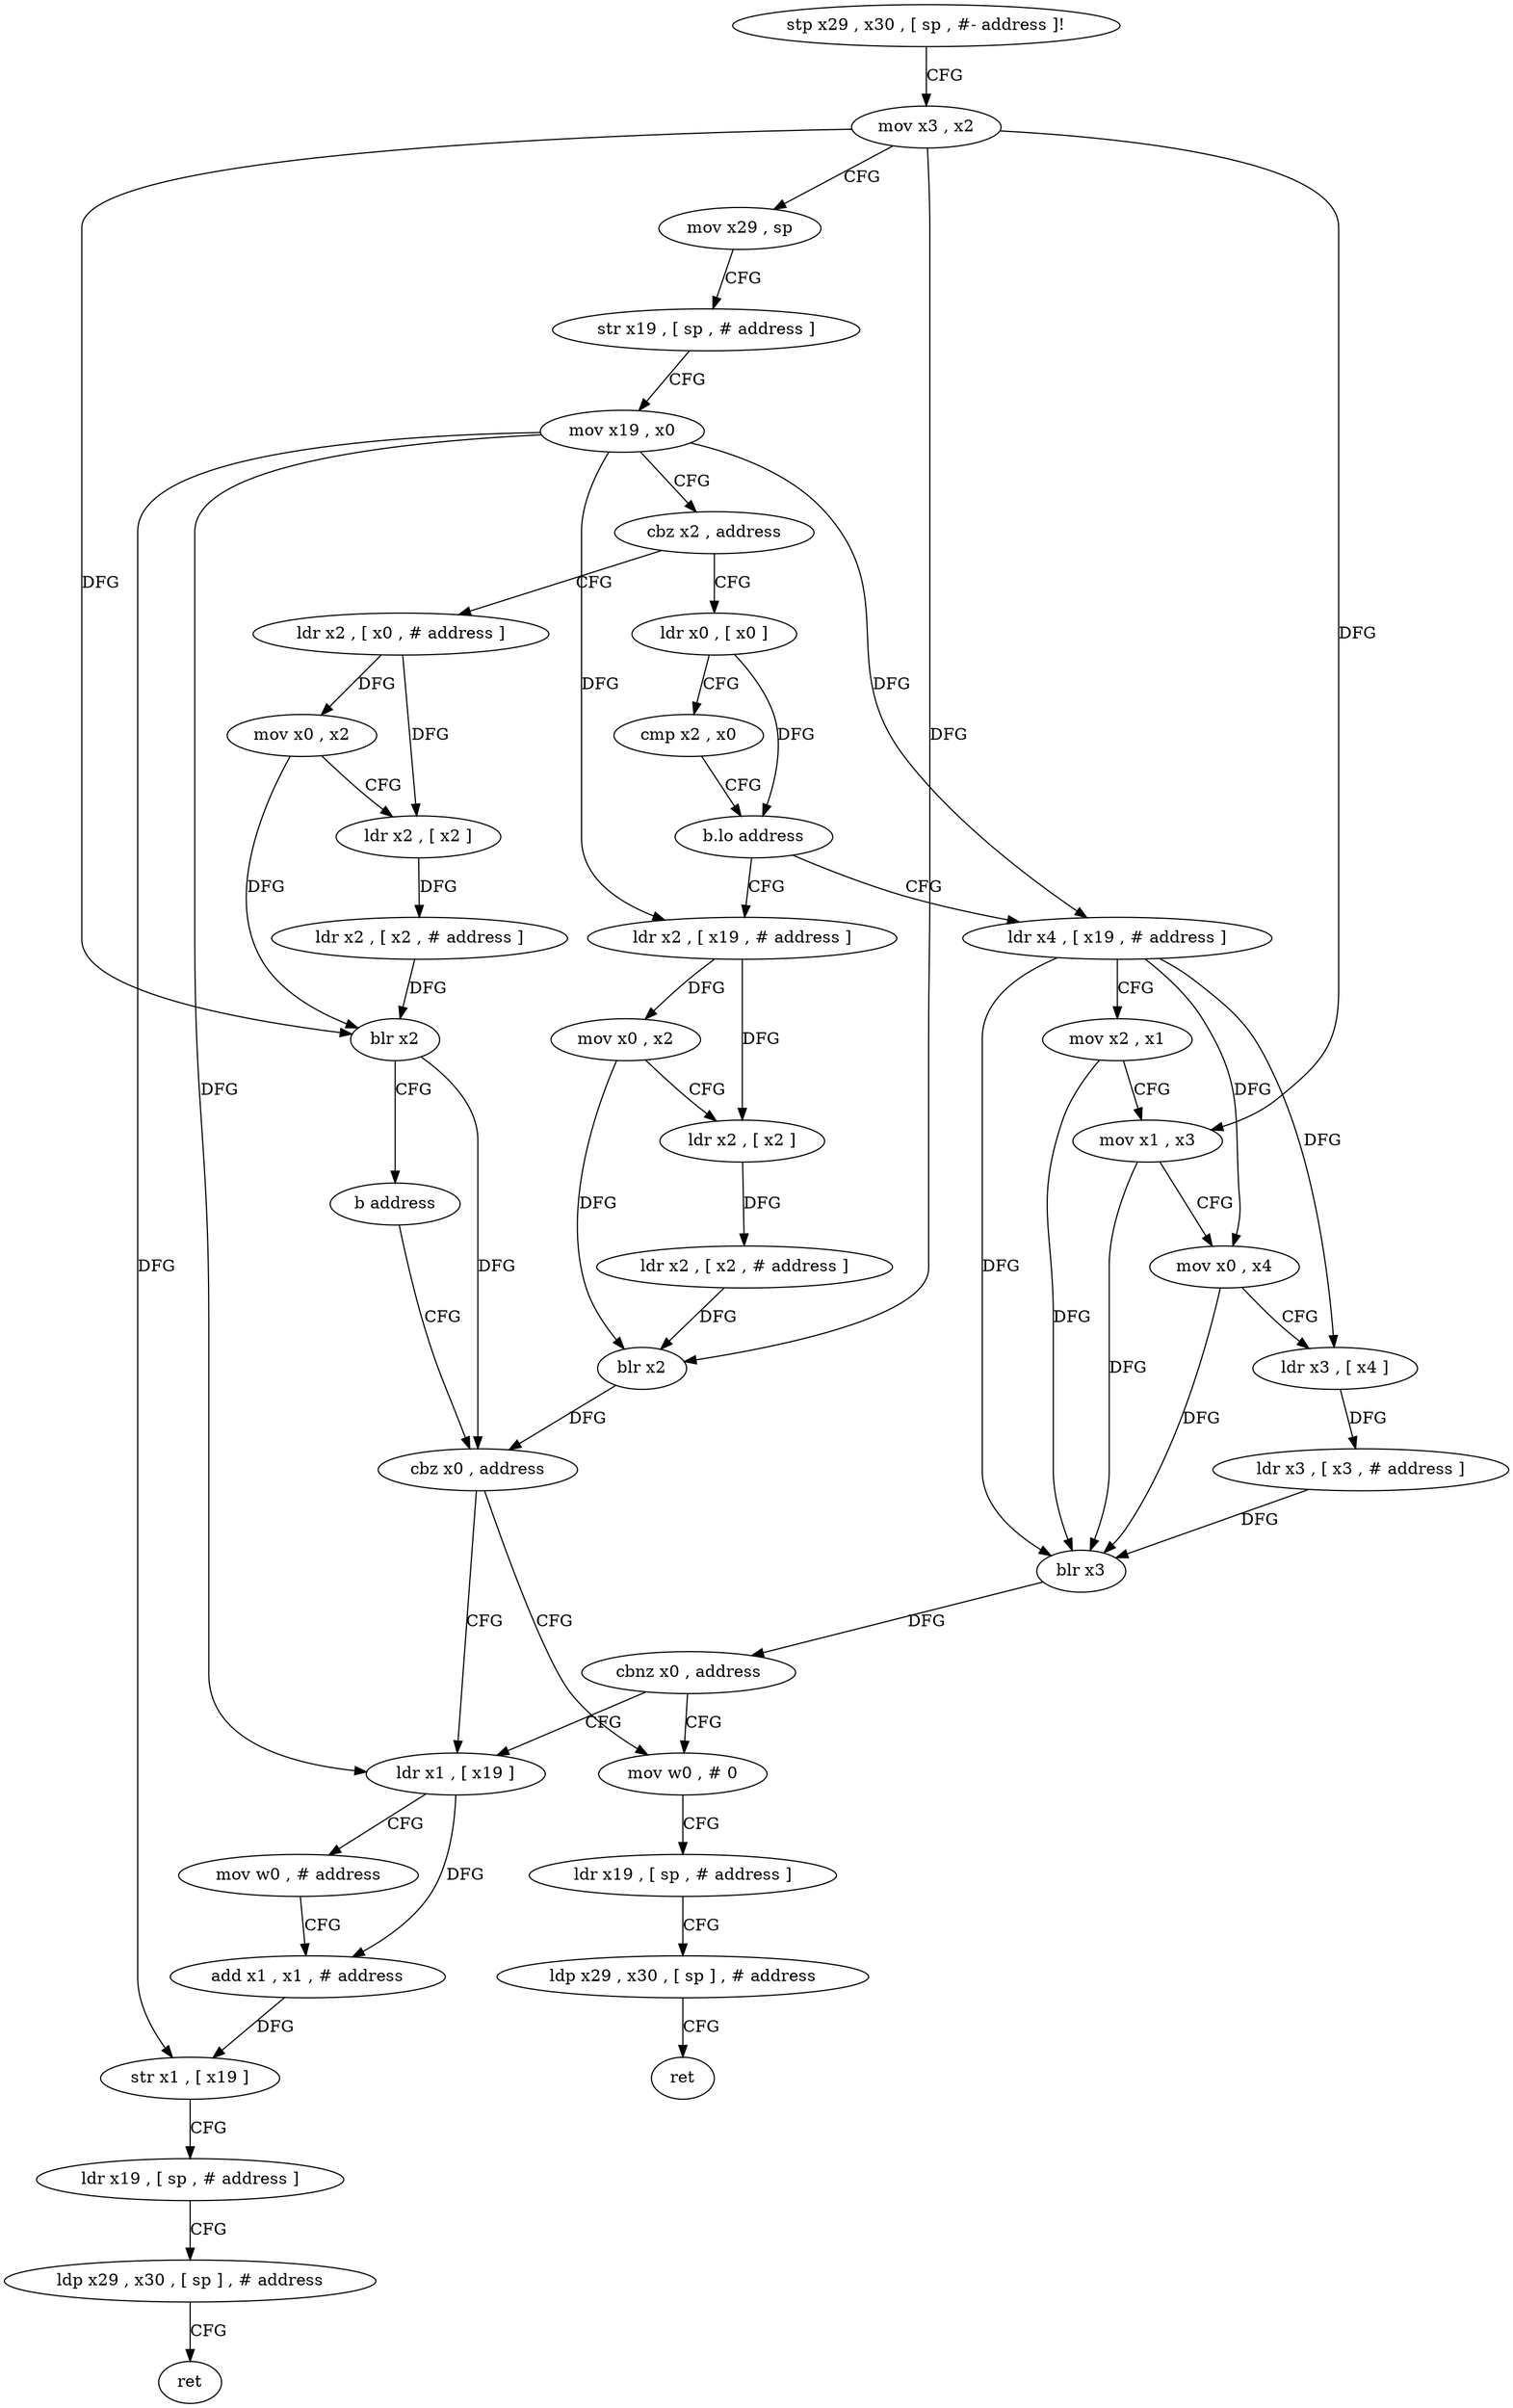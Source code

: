 digraph "func" {
"97824" [label = "stp x29 , x30 , [ sp , #- address ]!" ]
"97828" [label = "mov x3 , x2" ]
"97832" [label = "mov x29 , sp" ]
"97836" [label = "str x19 , [ sp , # address ]" ]
"97840" [label = "mov x19 , x0" ]
"97844" [label = "cbz x2 , address" ]
"97960" [label = "ldr x2 , [ x0 , # address ]" ]
"97848" [label = "ldr x0 , [ x0 ]" ]
"97964" [label = "mov x0 , x2" ]
"97968" [label = "ldr x2 , [ x2 ]" ]
"97972" [label = "ldr x2 , [ x2 , # address ]" ]
"97976" [label = "blr x2" ]
"97980" [label = "b address" ]
"97880" [label = "cbz x0 , address" ]
"97852" [label = "cmp x2 , x0" ]
"97856" [label = "b.lo address" ]
"97912" [label = "ldr x4 , [ x19 , # address ]" ]
"97860" [label = "ldr x2 , [ x19 , # address ]" ]
"97944" [label = "mov w0 , # 0" ]
"97884" [label = "ldr x1 , [ x19 ]" ]
"97916" [label = "mov x2 , x1" ]
"97920" [label = "mov x1 , x3" ]
"97924" [label = "mov x0 , x4" ]
"97928" [label = "ldr x3 , [ x4 ]" ]
"97932" [label = "ldr x3 , [ x3 , # address ]" ]
"97936" [label = "blr x3" ]
"97940" [label = "cbnz x0 , address" ]
"97864" [label = "mov x0 , x2" ]
"97868" [label = "ldr x2 , [ x2 ]" ]
"97872" [label = "ldr x2 , [ x2 , # address ]" ]
"97876" [label = "blr x2" ]
"97948" [label = "ldr x19 , [ sp , # address ]" ]
"97952" [label = "ldp x29 , x30 , [ sp ] , # address" ]
"97956" [label = "ret" ]
"97888" [label = "mov w0 , # address" ]
"97892" [label = "add x1 , x1 , # address" ]
"97896" [label = "str x1 , [ x19 ]" ]
"97900" [label = "ldr x19 , [ sp , # address ]" ]
"97904" [label = "ldp x29 , x30 , [ sp ] , # address" ]
"97908" [label = "ret" ]
"97824" -> "97828" [ label = "CFG" ]
"97828" -> "97832" [ label = "CFG" ]
"97828" -> "97976" [ label = "DFG" ]
"97828" -> "97920" [ label = "DFG" ]
"97828" -> "97876" [ label = "DFG" ]
"97832" -> "97836" [ label = "CFG" ]
"97836" -> "97840" [ label = "CFG" ]
"97840" -> "97844" [ label = "CFG" ]
"97840" -> "97912" [ label = "DFG" ]
"97840" -> "97860" [ label = "DFG" ]
"97840" -> "97884" [ label = "DFG" ]
"97840" -> "97896" [ label = "DFG" ]
"97844" -> "97960" [ label = "CFG" ]
"97844" -> "97848" [ label = "CFG" ]
"97960" -> "97964" [ label = "DFG" ]
"97960" -> "97968" [ label = "DFG" ]
"97848" -> "97852" [ label = "CFG" ]
"97848" -> "97856" [ label = "DFG" ]
"97964" -> "97968" [ label = "CFG" ]
"97964" -> "97976" [ label = "DFG" ]
"97968" -> "97972" [ label = "DFG" ]
"97972" -> "97976" [ label = "DFG" ]
"97976" -> "97980" [ label = "CFG" ]
"97976" -> "97880" [ label = "DFG" ]
"97980" -> "97880" [ label = "CFG" ]
"97880" -> "97944" [ label = "CFG" ]
"97880" -> "97884" [ label = "CFG" ]
"97852" -> "97856" [ label = "CFG" ]
"97856" -> "97912" [ label = "CFG" ]
"97856" -> "97860" [ label = "CFG" ]
"97912" -> "97916" [ label = "CFG" ]
"97912" -> "97924" [ label = "DFG" ]
"97912" -> "97928" [ label = "DFG" ]
"97912" -> "97936" [ label = "DFG" ]
"97860" -> "97864" [ label = "DFG" ]
"97860" -> "97868" [ label = "DFG" ]
"97944" -> "97948" [ label = "CFG" ]
"97884" -> "97888" [ label = "CFG" ]
"97884" -> "97892" [ label = "DFG" ]
"97916" -> "97920" [ label = "CFG" ]
"97916" -> "97936" [ label = "DFG" ]
"97920" -> "97924" [ label = "CFG" ]
"97920" -> "97936" [ label = "DFG" ]
"97924" -> "97928" [ label = "CFG" ]
"97924" -> "97936" [ label = "DFG" ]
"97928" -> "97932" [ label = "DFG" ]
"97932" -> "97936" [ label = "DFG" ]
"97936" -> "97940" [ label = "DFG" ]
"97940" -> "97884" [ label = "CFG" ]
"97940" -> "97944" [ label = "CFG" ]
"97864" -> "97868" [ label = "CFG" ]
"97864" -> "97876" [ label = "DFG" ]
"97868" -> "97872" [ label = "DFG" ]
"97872" -> "97876" [ label = "DFG" ]
"97876" -> "97880" [ label = "DFG" ]
"97948" -> "97952" [ label = "CFG" ]
"97952" -> "97956" [ label = "CFG" ]
"97888" -> "97892" [ label = "CFG" ]
"97892" -> "97896" [ label = "DFG" ]
"97896" -> "97900" [ label = "CFG" ]
"97900" -> "97904" [ label = "CFG" ]
"97904" -> "97908" [ label = "CFG" ]
}
